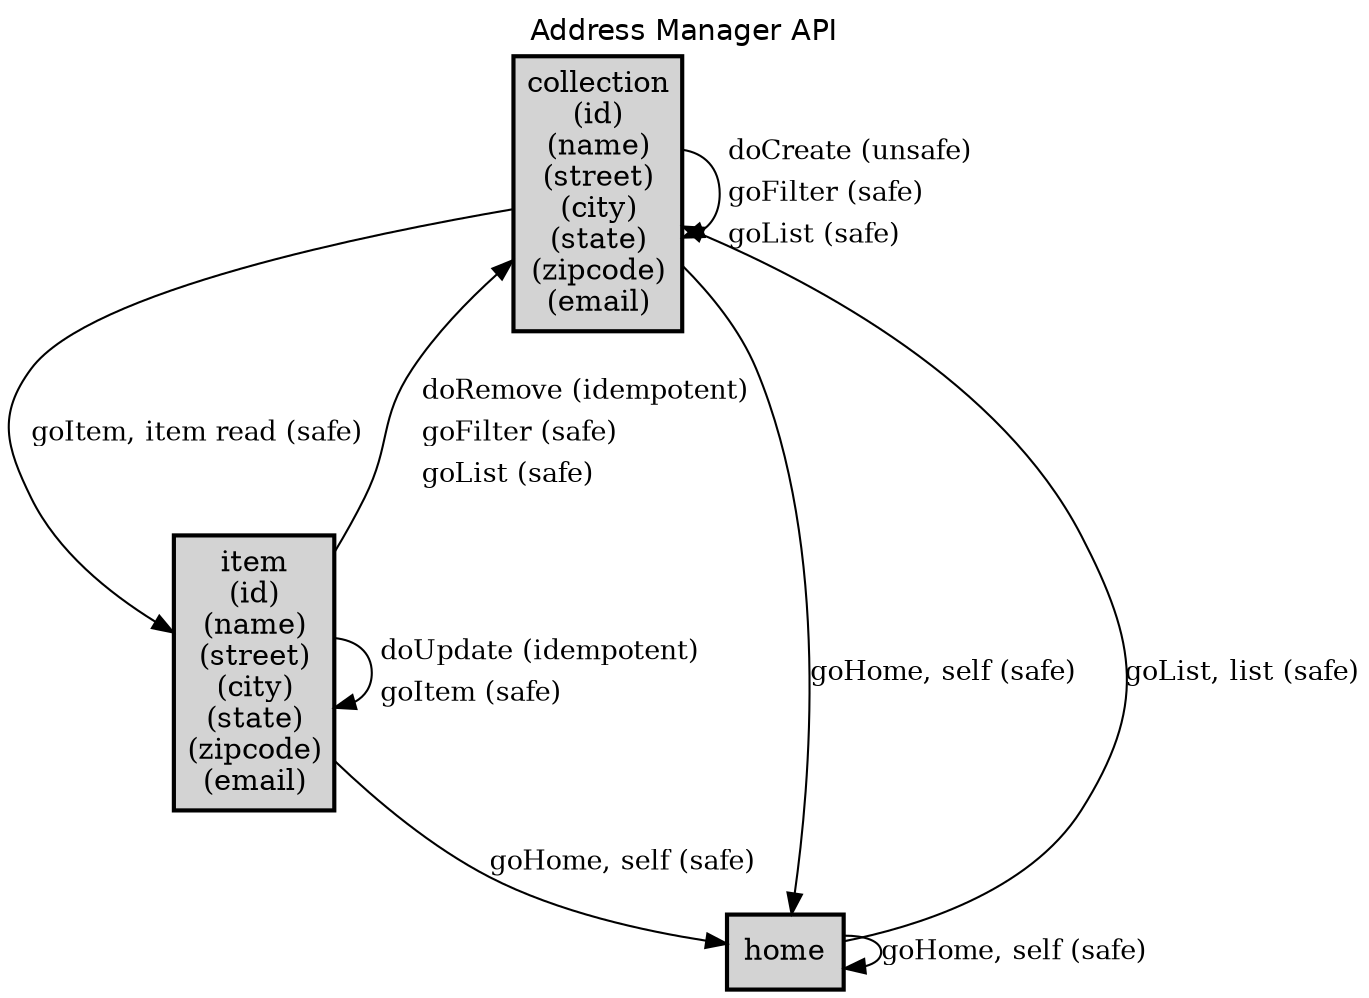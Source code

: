 digraph application_state_diagram {
  graph [
    labelloc="t";
    fontname="Helvetica"
    label="Address Manager API";
    URL="index.html" target="_parent"
  ];
  node [shape = box, style = "bold,filled" fillcolor="lightgray"];

    collection [margin=0.02, label=<<table cellspacing="0" cellpadding="5" border="0"><tr><td>collection<br />(id)<br />(name)<br />(street)<br />(city)<br />(state)<br />(zipcode)<br />(email)<br /></td></tr></table>>,shape=box URL="docs/semantic.collection.html" target="_parent"]
    item [margin=0.02, label=<<table cellspacing="0" cellpadding="5" border="0"><tr><td>item<br />(id)<br />(name)<br />(street)<br />(city)<br />(state)<br />(zipcode)<br />(email)<br /></td></tr></table>>,shape=box URL="docs/semantic.item.html" target="_parent"]

    collection -> collection [label=<<table  border="0"><tr><td align="left" href="docs/unsafe.doCreate.html">doCreate (unsafe)</td></tr><tr><td align="left" href="docs/safe.goFilter.html">goFilter (safe)</td></tr><tr><td align="left" href="docs/safe.goList.html">goList (safe)</td></tr></table>> fontsize=13];
    collection -> home [label = <goHome, self (safe)> URL="docs/safe.goHome.html" target="_parent" fontsize=13];
    collection -> item [label = <goItem, item read (safe)> URL="docs/safe.goItem.html" target="_parent" fontsize=13];
    home -> collection [label = <goList, list (safe)> URL="docs/safe.goList.html" target="_parent" fontsize=13];
    home -> home [label = <goHome, self (safe)> URL="docs/safe.goHome.html" target="_parent" fontsize=13];
    item -> collection [label=<<table  border="0"><tr><td align="left" href="docs/idempotent.doRemove.html">doRemove (idempotent)</td></tr><tr><td align="left" href="docs/safe.goFilter.html">goFilter (safe)</td></tr><tr><td align="left" href="docs/safe.goList.html">goList (safe)</td></tr></table>> fontsize=13];
    item -> home [label = <goHome, self (safe)> URL="docs/safe.goHome.html" target="_parent" fontsize=13];
    item -> item [label=<<table  border="0"><tr><td align="left" href="docs/idempotent.doUpdate.html">doUpdate (idempotent)</td></tr><tr><td align="left" href="docs/safe.goItem.html">goItem (safe)</td></tr></table>> fontsize=13];

    home [label = <home> URL="docs/semantic.home.html" target="_parent"]

}